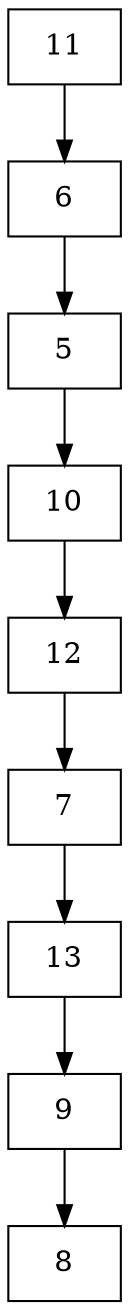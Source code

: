 digraph G {
  node [shape=record];
  node0 [label="{11}"];
  node0 -> node1;
  node1 [label="{6}"];
  node1 -> node2;
  node2 [label="{5}"];
  node2 -> node3;
  node3 [label="{10}"];
  node3 -> node4;
  node4 [label="{12}"];
  node4 -> node5;
  node5 [label="{7}"];
  node5 -> node6;
  node6 [label="{13}"];
  node6 -> node7;
  node7 [label="{9}"];
  node7 -> node8;
  node8 [label="{8}"];
}
